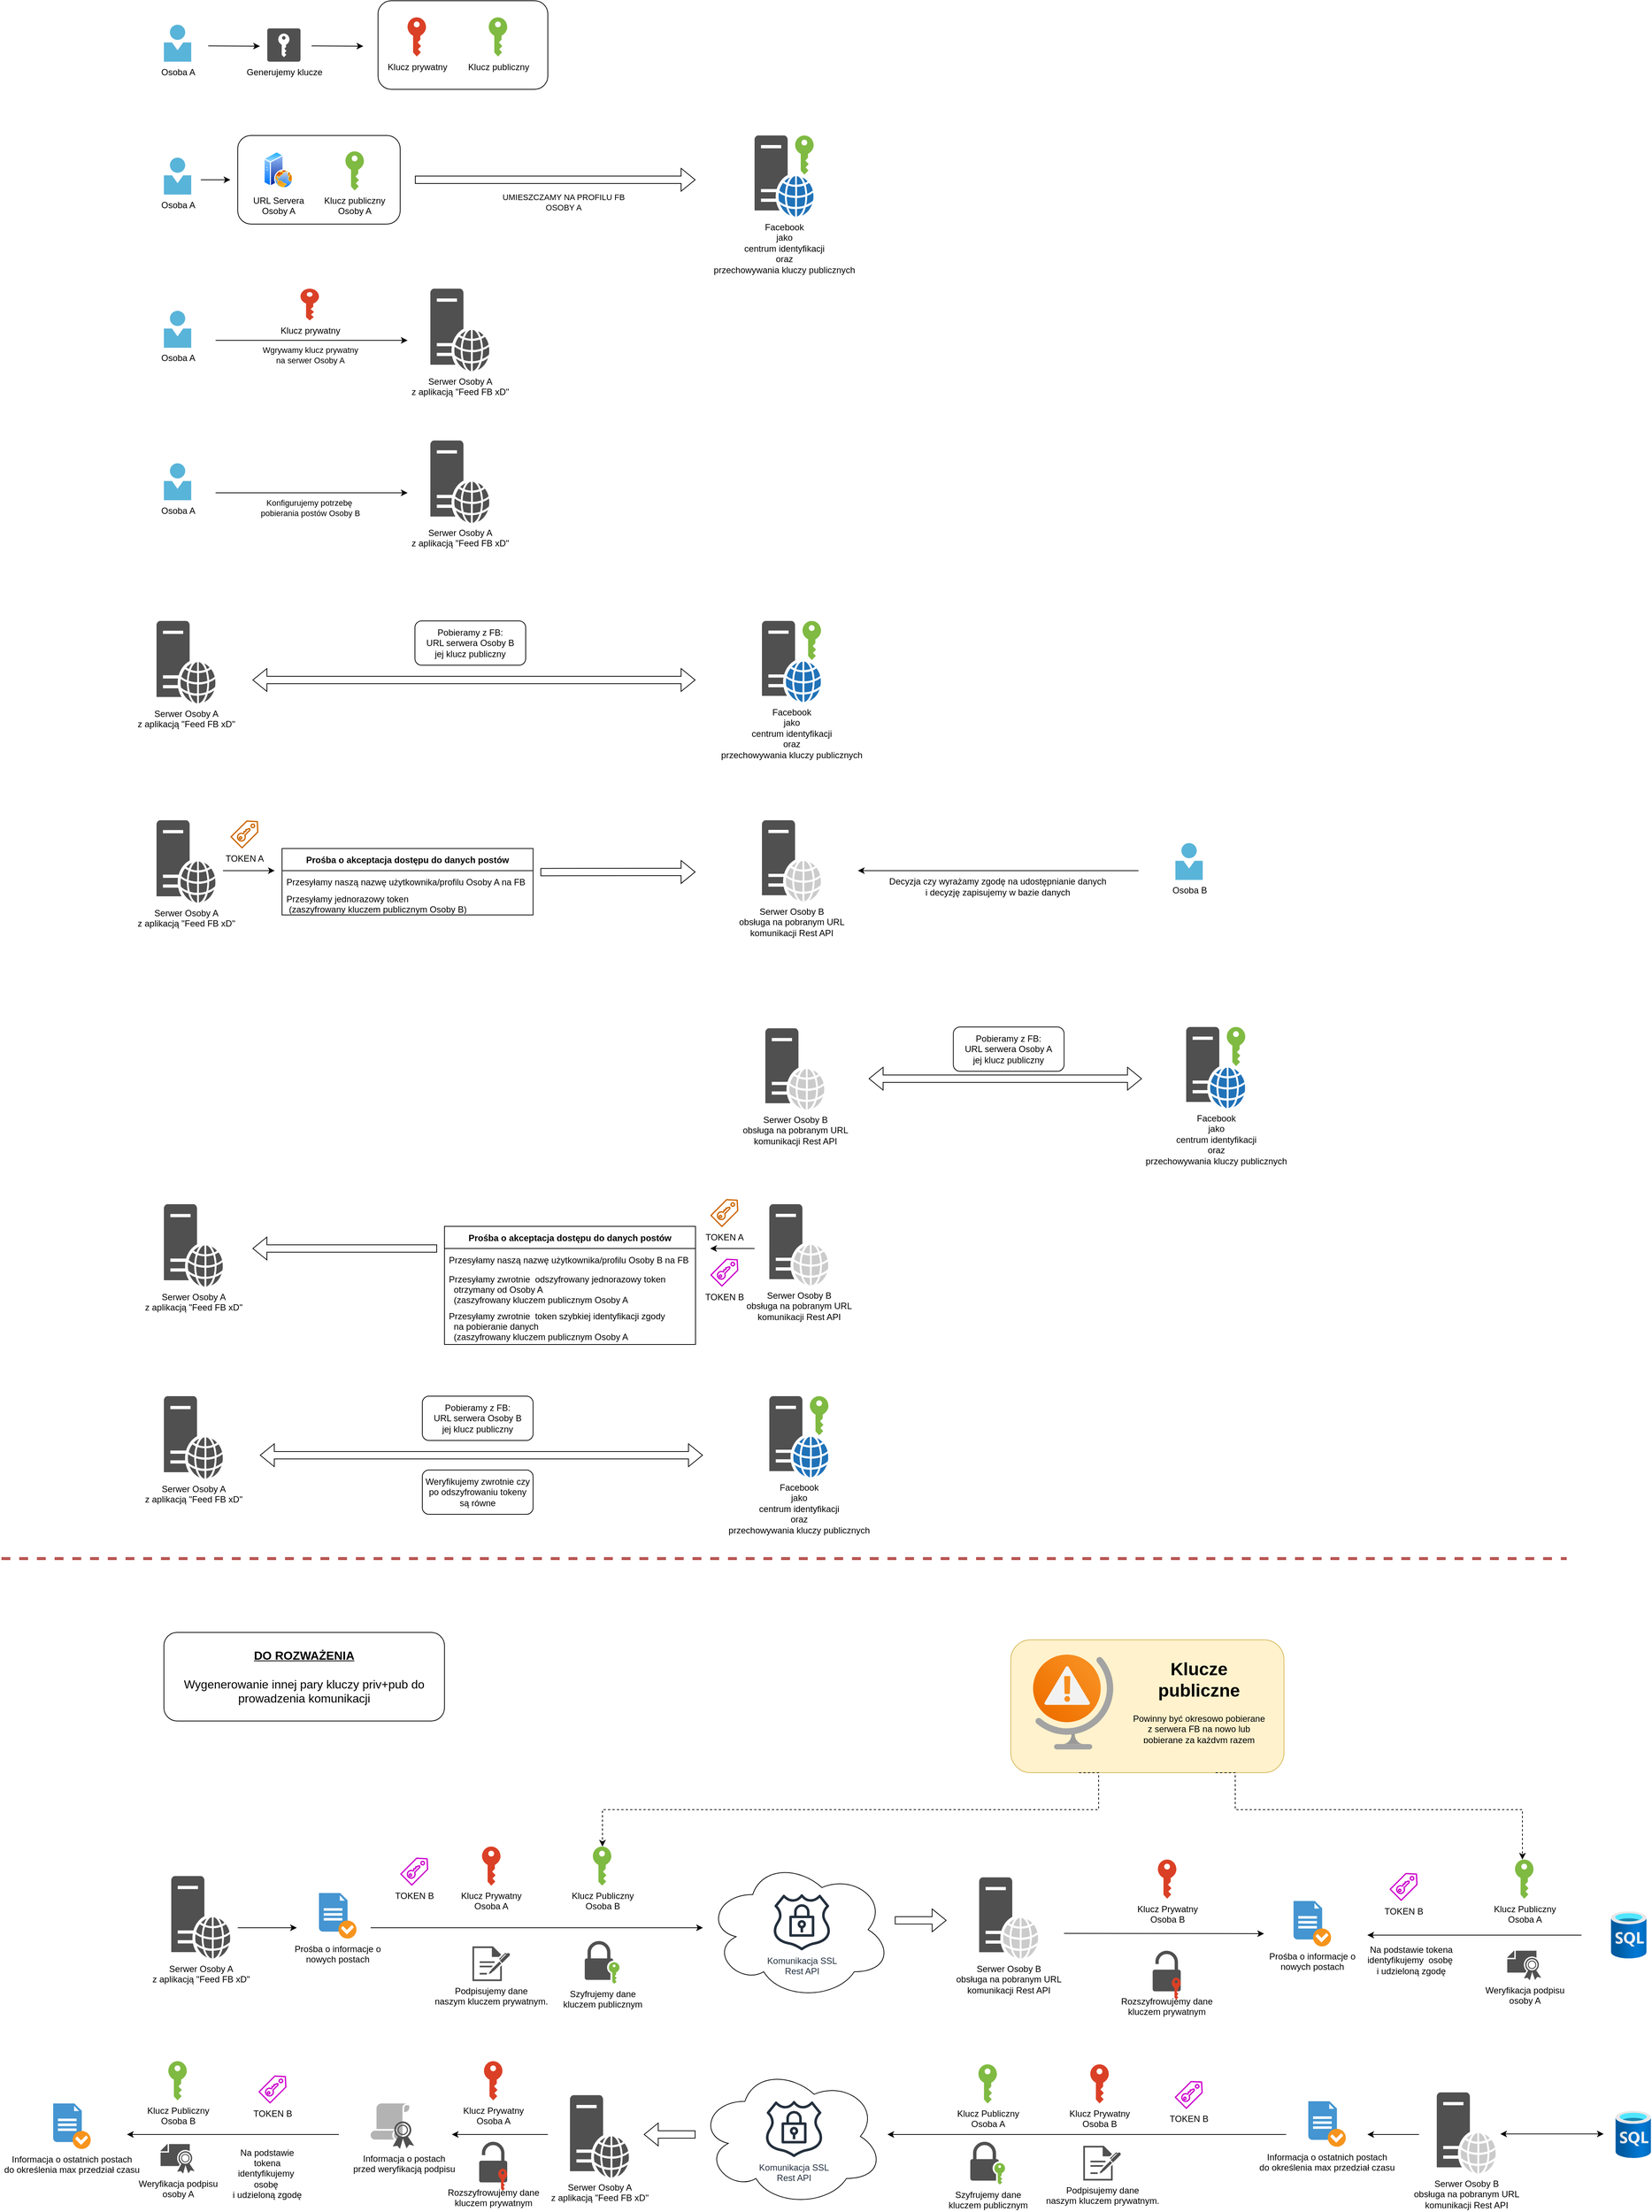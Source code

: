 <mxfile version="17.4.2" type="device" pages="2"><diagram id="f4PupN4gZohqF-N0oqea" name="Pelna_procedura-wersja1"><mxGraphModel dx="3773" dy="2296" grid="1" gridSize="10" guides="1" tooltips="1" connect="1" arrows="1" fold="1" page="1" pageScale="1" pageWidth="827" pageHeight="1169" math="0" shadow="0"><root><mxCell id="0"/><mxCell id="1" parent="0"/><mxCell id="dY_87ABiJVWSjH-NJrdd-2" value="Klucz Prywatny&lt;br&gt;Osoba A" style="sketch=0;pointerEvents=1;shadow=0;dashed=0;html=1;strokeColor=none;labelPosition=center;verticalLabelPosition=bottom;verticalAlign=top;outlineConnect=0;align=center;shape=mxgraph.office.security.key_permissions;fillColor=#DA4026;" parent="1" vertex="1"><mxGeometry x="110.9" y="2110" width="25" height="53" as="geometry"/></mxCell><mxCell id="dY_87ABiJVWSjH-NJrdd-3" value="Klucz Prywatny&lt;br&gt;Osoba B" style="sketch=0;pointerEvents=1;shadow=0;dashed=0;html=1;strokeColor=none;labelPosition=center;verticalLabelPosition=bottom;verticalAlign=top;outlineConnect=0;align=center;shape=mxgraph.office.security.key_permissions;fillColor=#DA4026;" parent="1" vertex="1"><mxGeometry x="1026.3" y="2127.6" width="25" height="53" as="geometry"/></mxCell><mxCell id="dY_87ABiJVWSjH-NJrdd-6" value="Klucz Publiczny&lt;br&gt;Osoba B" style="sketch=0;pointerEvents=1;shadow=0;dashed=0;html=1;strokeColor=none;labelPosition=center;verticalLabelPosition=bottom;verticalAlign=top;outlineConnect=0;align=center;shape=mxgraph.office.security.key_permissions;fillColor=#7FBA42;" parent="1" vertex="1"><mxGeometry x="261" y="2110" width="25" height="53" as="geometry"/></mxCell><mxCell id="dY_87ABiJVWSjH-NJrdd-7" value="Klucz Publiczny&lt;br&gt;Osoba A" style="sketch=0;pointerEvents=1;shadow=0;dashed=0;html=1;strokeColor=none;labelPosition=center;verticalLabelPosition=bottom;verticalAlign=top;outlineConnect=0;align=center;shape=mxgraph.office.security.key_permissions;fillColor=#7FBA42;" parent="1" vertex="1"><mxGeometry x="1510" y="2127.6" width="25" height="53" as="geometry"/></mxCell><mxCell id="dY_87ABiJVWSjH-NJrdd-8" value="Prośba o informacje o&lt;br&gt;nowych postach" style="shadow=0;dashed=0;html=1;strokeColor=none;fillColor=#4495D1;labelPosition=center;verticalLabelPosition=bottom;verticalAlign=top;align=center;outlineConnect=0;shape=mxgraph.veeam.checked_doc;" parent="1" vertex="1"><mxGeometry x="-110" y="2173" width="50.8" height="61.6" as="geometry"/></mxCell><mxCell id="dY_87ABiJVWSjH-NJrdd-10" value="Prośba o informacje o&lt;br&gt;nowych postach" style="shadow=0;dashed=0;html=1;strokeColor=none;fillColor=#4495D1;labelPosition=center;verticalLabelPosition=bottom;verticalAlign=top;align=center;outlineConnect=0;shape=mxgraph.veeam.checked_doc;" parent="1" vertex="1"><mxGeometry x="1210" y="2183.7" width="50.8" height="61.6" as="geometry"/></mxCell><mxCell id="dY_87ABiJVWSjH-NJrdd-11" value="Podpisujemy dane&lt;br&gt;naszym kluczem prywatnym." style="sketch=0;pointerEvents=1;shadow=0;dashed=0;html=1;strokeColor=none;fillColor=#505050;labelPosition=center;verticalLabelPosition=bottom;verticalAlign=top;outlineConnect=0;align=center;shape=mxgraph.office.concepts.sign_up;" parent="1" vertex="1"><mxGeometry x="97.9" y="2245.3" width="51" height="47" as="geometry"/></mxCell><mxCell id="dY_87ABiJVWSjH-NJrdd-14" value="Szyfrujemy dane&lt;br&gt;kluczem publicznym" style="sketch=0;pointerEvents=1;shadow=0;dashed=0;html=1;strokeColor=none;fillColor=#505050;labelPosition=center;verticalLabelPosition=bottom;verticalAlign=top;outlineConnect=0;align=center;shape=mxgraph.office.security.lock_with_key_security_green;" parent="1" vertex="1"><mxGeometry x="250" y="2238" width="47" height="58" as="geometry"/></mxCell><mxCell id="dY_87ABiJVWSjH-NJrdd-27" value="Weryfikacja podpisu&lt;br&gt;osoby A" style="sketch=0;pointerEvents=1;shadow=0;dashed=0;html=1;strokeColor=none;fillColor=#505050;labelPosition=center;verticalLabelPosition=bottom;verticalAlign=top;outlineConnect=0;align=center;shape=mxgraph.office.security.certificate;" parent="1" vertex="1"><mxGeometry x="1499.48" y="2251.1" width="46.05" height="40" as="geometry"/></mxCell><mxCell id="dY_87ABiJVWSjH-NJrdd-28" value="" style="group" parent="1" vertex="1" connectable="0"><mxGeometry x="1019.2" y="2251.1" width="38" height="66.5" as="geometry"/></mxCell><mxCell id="dY_87ABiJVWSjH-NJrdd-23" value="Rozszyfrowujemy dane&lt;br&gt;kluczem prywatnym" style="sketch=0;pointerEvents=1;shadow=0;dashed=0;html=1;strokeColor=none;fillColor=#505050;labelPosition=center;verticalLabelPosition=bottom;verticalAlign=top;outlineConnect=0;align=center;shape=mxgraph.office.security.lock_unprotected;" parent="dY_87ABiJVWSjH-NJrdd-28" vertex="1"><mxGeometry width="38" height="55" as="geometry"/></mxCell><mxCell id="dY_87ABiJVWSjH-NJrdd-24" value="" style="sketch=0;pointerEvents=1;shadow=0;dashed=0;html=1;strokeColor=none;labelPosition=center;verticalLabelPosition=bottom;verticalAlign=top;outlineConnect=0;align=center;shape=mxgraph.office.security.key_permissions;fillColor=#DA4026;" parent="dY_87ABiJVWSjH-NJrdd-28" vertex="1"><mxGeometry x="25.9" y="36.5" width="12.1" height="30" as="geometry"/></mxCell><mxCell id="dY_87ABiJVWSjH-NJrdd-45" value="Generujemy klucze" style="sketch=0;pointerEvents=1;shadow=0;dashed=0;html=1;strokeColor=none;fillColor=#505050;labelPosition=center;verticalLabelPosition=bottom;verticalAlign=top;outlineConnect=0;align=center;shape=mxgraph.office.security.management_role;" parent="1" vertex="1"><mxGeometry x="-180" y="-352.5" width="45" height="45" as="geometry"/></mxCell><mxCell id="bxjMJU0KoQd6vJrZffy4-2" value="" style="group" parent="1" vertex="1" connectable="0"><mxGeometry x="415" y="2127.6" width="250" height="190" as="geometry"/></mxCell><mxCell id="bxjMJU0KoQd6vJrZffy4-1" value="" style="ellipse;shape=cloud;whiteSpace=wrap;html=1;" parent="bxjMJU0KoQd6vJrZffy4-2" vertex="1"><mxGeometry width="250" height="190" as="geometry"/></mxCell><mxCell id="dY_87ABiJVWSjH-NJrdd-29" value="Komunikacja SSL&lt;br&gt;Rest API" style="sketch=0;outlineConnect=0;fontColor=#232F3E;gradientColor=none;fillColor=#232F3D;strokeColor=none;dashed=0;verticalLabelPosition=bottom;verticalAlign=top;align=center;html=1;fontSize=12;fontStyle=0;aspect=fixed;pointerEvents=1;shape=mxgraph.aws4.ssl_padlock;" parent="bxjMJU0KoQd6vJrZffy4-2" vertex="1"><mxGeometry x="90" y="47" width="78" height="76" as="geometry"/></mxCell><mxCell id="bxjMJU0KoQd6vJrZffy4-12" value="Osoba A" style="sketch=0;aspect=fixed;html=1;points=[];align=center;image;fontSize=12;image=img/lib/mscae/Person.svg;" parent="1" vertex="1"><mxGeometry x="-320" y="-357.5" width="37" height="50" as="geometry"/></mxCell><mxCell id="bxjMJU0KoQd6vJrZffy4-14" value="" style="endArrow=classic;html=1;rounded=0;" parent="1" edge="1"><mxGeometry width="50" height="50" relative="1" as="geometry"><mxPoint x="-260" y="-328.93" as="sourcePoint"/><mxPoint x="-190" y="-328.5" as="targetPoint"/></mxGeometry></mxCell><mxCell id="bxjMJU0KoQd6vJrZffy4-15" value="" style="endArrow=classic;html=1;rounded=0;" parent="1" edge="1"><mxGeometry width="50" height="50" relative="1" as="geometry"><mxPoint x="-120" y="-328.93" as="sourcePoint"/><mxPoint x="-50" y="-328.5" as="targetPoint"/></mxGeometry></mxCell><mxCell id="bxjMJU0KoQd6vJrZffy4-27" value="" style="group" parent="1" vertex="1" connectable="0"><mxGeometry x="-320" y="-207.5" width="880.0" height="120" as="geometry"/></mxCell><mxCell id="bxjMJU0KoQd6vJrZffy4-16" value="Osoba A" style="sketch=0;aspect=fixed;html=1;points=[];align=center;image;fontSize=12;image=img/lib/mscae/Person.svg;" parent="bxjMJU0KoQd6vJrZffy4-27" vertex="1"><mxGeometry y="30" width="37" height="50" as="geometry"/></mxCell><mxCell id="bxjMJU0KoQd6vJrZffy4-17" value="" style="group" parent="bxjMJU0KoQd6vJrZffy4-27" vertex="1" connectable="0"><mxGeometry x="800.0" width="80" height="110" as="geometry"/></mxCell><mxCell id="bxjMJU0KoQd6vJrZffy4-18" value="" style="sketch=0;pointerEvents=1;shadow=0;dashed=0;html=1;strokeColor=none;labelPosition=center;verticalLabelPosition=bottom;verticalAlign=top;outlineConnect=0;align=center;shape=mxgraph.office.security.key_permissions;fillColor=#7FBA42;" parent="bxjMJU0KoQd6vJrZffy4-17" vertex="1"><mxGeometry x="55" width="25" height="53" as="geometry"/></mxCell><mxCell id="bxjMJU0KoQd6vJrZffy4-19" value="Facebook&lt;br&gt;jako&lt;br&gt;centrum identyfikacji&lt;br&gt;oraz&lt;br&gt;przechowywania kluczy publicznych" style="sketch=0;pointerEvents=1;shadow=0;dashed=0;html=1;strokeColor=none;fillColor=#505050;labelPosition=center;verticalLabelPosition=bottom;verticalAlign=top;outlineConnect=0;align=center;shape=mxgraph.office.servers.web_server_blue;" parent="bxjMJU0KoQd6vJrZffy4-17" vertex="1"><mxGeometry width="80" height="110" as="geometry"/></mxCell><mxCell id="bxjMJU0KoQd6vJrZffy4-23" value="" style="group" parent="bxjMJU0KoQd6vJrZffy4-27" vertex="1" connectable="0"><mxGeometry x="100" width="220" height="120" as="geometry"/></mxCell><mxCell id="bxjMJU0KoQd6vJrZffy4-22" value="" style="rounded=1;whiteSpace=wrap;html=1;" parent="bxjMJU0KoQd6vJrZffy4-23" vertex="1"><mxGeometry width="220" height="120" as="geometry"/></mxCell><mxCell id="bxjMJU0KoQd6vJrZffy4-20" value="Klucz publiczny&lt;br&gt;Osoby A" style="sketch=0;pointerEvents=1;shadow=0;dashed=0;html=1;strokeColor=none;labelPosition=center;verticalLabelPosition=bottom;verticalAlign=top;outlineConnect=0;align=center;shape=mxgraph.office.security.key_permissions;fillColor=#7FBA42;" parent="bxjMJU0KoQd6vJrZffy4-23" vertex="1"><mxGeometry x="145.9" y="21.5" width="25" height="53" as="geometry"/></mxCell><mxCell id="bxjMJU0KoQd6vJrZffy4-21" value="URL Servera&lt;br&gt;Osoby A" style="aspect=fixed;perimeter=ellipsePerimeter;html=1;align=center;shadow=0;dashed=0;spacingTop=3;image;image=img/lib/active_directory/web_server.svg;" parent="bxjMJU0KoQd6vJrZffy4-23" vertex="1"><mxGeometry x="35" y="21.5" width="40" height="50" as="geometry"/></mxCell><mxCell id="bxjMJU0KoQd6vJrZffy4-24" value="" style="shape=flexArrow;endArrow=classic;html=1;rounded=0;" parent="bxjMJU0KoQd6vJrZffy4-27" edge="1"><mxGeometry width="50" height="50" relative="1" as="geometry"><mxPoint x="340" y="60" as="sourcePoint"/><mxPoint x="720" y="60" as="targetPoint"/></mxGeometry></mxCell><mxCell id="bxjMJU0KoQd6vJrZffy4-25" value="UMIESZCZAMY NA PROFILU FB&lt;br&gt;OSOBY A" style="edgeLabel;html=1;align=center;verticalAlign=middle;resizable=0;points=[];" parent="bxjMJU0KoQd6vJrZffy4-24" vertex="1" connectable="0"><mxGeometry x="0.115" relative="1" as="geometry"><mxPoint x="-11" y="30" as="offset"/></mxGeometry></mxCell><mxCell id="bxjMJU0KoQd6vJrZffy4-26" value="" style="endArrow=classic;html=1;rounded=0;" parent="bxjMJU0KoQd6vJrZffy4-27" edge="1"><mxGeometry width="50" height="50" relative="1" as="geometry"><mxPoint x="50" y="60" as="sourcePoint"/><mxPoint x="90" y="60" as="targetPoint"/></mxGeometry></mxCell><mxCell id="bxjMJU0KoQd6vJrZffy4-36" value="" style="group" parent="1" vertex="1" connectable="0"><mxGeometry x="-30" y="-390" width="230" height="120" as="geometry"/></mxCell><mxCell id="bxjMJU0KoQd6vJrZffy4-13" value="" style="rounded=1;whiteSpace=wrap;html=1;" parent="bxjMJU0KoQd6vJrZffy4-36" vertex="1"><mxGeometry width="230" height="120" as="geometry"/></mxCell><mxCell id="dY_87ABiJVWSjH-NJrdd-47" value="Klucz prywatny" style="sketch=0;pointerEvents=1;shadow=0;dashed=0;html=1;strokeColor=none;labelPosition=center;verticalLabelPosition=bottom;verticalAlign=top;outlineConnect=0;align=center;shape=mxgraph.office.security.key_permissions;fillColor=#DA4026;" parent="bxjMJU0KoQd6vJrZffy4-36" vertex="1"><mxGeometry x="40" y="22.5" width="25" height="53" as="geometry"/></mxCell><mxCell id="dY_87ABiJVWSjH-NJrdd-48" value="Klucz publiczny" style="sketch=0;pointerEvents=1;shadow=0;dashed=0;html=1;strokeColor=none;labelPosition=center;verticalLabelPosition=bottom;verticalAlign=top;outlineConnect=0;align=center;shape=mxgraph.office.security.key_permissions;fillColor=#7FBA42;" parent="bxjMJU0KoQd6vJrZffy4-36" vertex="1"><mxGeometry x="150" y="22.5" width="25" height="53" as="geometry"/></mxCell><mxCell id="bxjMJU0KoQd6vJrZffy4-50" value="" style="group" parent="1" vertex="1" connectable="0"><mxGeometry x="-320" width="440.9" height="111.7" as="geometry"/></mxCell><mxCell id="bxjMJU0KoQd6vJrZffy4-49" value="Serwer Osoby A&lt;br&gt;z aplikacją &quot;Feed FB xD&quot;" style="sketch=0;pointerEvents=1;shadow=0;dashed=0;html=1;strokeColor=none;fillColor=#505050;labelPosition=center;verticalLabelPosition=bottom;verticalAlign=top;outlineConnect=0;align=center;shape=mxgraph.office.servers.web_server;" parent="bxjMJU0KoQd6vJrZffy4-50" vertex="1"><mxGeometry x="360.9" width="80" height="111.7" as="geometry"/></mxCell><mxCell id="bxjMJU0KoQd6vJrZffy4-11" value="Osoba A" style="sketch=0;aspect=fixed;html=1;points=[];align=center;image;fontSize=12;image=img/lib/mscae/Person.svg;" parent="bxjMJU0KoQd6vJrZffy4-50" vertex="1"><mxGeometry y="30" width="37" height="50" as="geometry"/></mxCell><mxCell id="bxjMJU0KoQd6vJrZffy4-38" value="Klucz prywatny" style="sketch=0;pointerEvents=1;shadow=0;dashed=0;html=1;strokeColor=none;labelPosition=center;verticalLabelPosition=bottom;verticalAlign=top;outlineConnect=0;align=center;shape=mxgraph.office.security.key_permissions;fillColor=#DA4026;" parent="bxjMJU0KoQd6vJrZffy4-50" vertex="1"><mxGeometry x="185" width="25" height="43" as="geometry"/></mxCell><mxCell id="bxjMJU0KoQd6vJrZffy4-39" value="" style="endArrow=classic;html=1;rounded=0;" parent="bxjMJU0KoQd6vJrZffy4-50" edge="1"><mxGeometry width="50" height="50" relative="1" as="geometry"><mxPoint x="70" y="70" as="sourcePoint"/><mxPoint x="330" y="70" as="targetPoint"/></mxGeometry></mxCell><mxCell id="bxjMJU0KoQd6vJrZffy4-40" value="Wgrywamy klucz prywatny&lt;br&gt;na serwer Osoby A" style="edgeLabel;html=1;align=center;verticalAlign=middle;resizable=0;points=[];" parent="bxjMJU0KoQd6vJrZffy4-39" vertex="1" connectable="0"><mxGeometry x="0.058" y="-2" relative="1" as="geometry"><mxPoint x="-10" y="18" as="offset"/></mxGeometry></mxCell><mxCell id="bxjMJU0KoQd6vJrZffy4-52" value="" style="group" parent="1" vertex="1" connectable="0"><mxGeometry x="-320" y="205.65" width="440.9" height="111.7" as="geometry"/></mxCell><mxCell id="bxjMJU0KoQd6vJrZffy4-43" value="Osoba A" style="sketch=0;aspect=fixed;html=1;points=[];align=center;image;fontSize=12;image=img/lib/mscae/Person.svg;" parent="bxjMJU0KoQd6vJrZffy4-52" vertex="1"><mxGeometry y="30.85" width="37" height="50" as="geometry"/></mxCell><mxCell id="bxjMJU0KoQd6vJrZffy4-46" value="" style="endArrow=classic;html=1;rounded=0;" parent="bxjMJU0KoQd6vJrZffy4-52" edge="1"><mxGeometry width="50" height="50" relative="1" as="geometry"><mxPoint x="70" y="70.85" as="sourcePoint"/><mxPoint x="330" y="70.85" as="targetPoint"/></mxGeometry></mxCell><mxCell id="bxjMJU0KoQd6vJrZffy4-47" value="Konfigurujemy potrzebę&amp;nbsp;&lt;br&gt;pobierania postów Osoby B" style="edgeLabel;html=1;align=center;verticalAlign=middle;resizable=0;points=[];" parent="bxjMJU0KoQd6vJrZffy4-46" vertex="1" connectable="0"><mxGeometry x="0.058" y="-2" relative="1" as="geometry"><mxPoint x="-10" y="18" as="offset"/></mxGeometry></mxCell><mxCell id="bxjMJU0KoQd6vJrZffy4-48" value="Serwer Osoby A&lt;br&gt;z aplikacją &quot;Feed FB xD&quot;" style="sketch=0;pointerEvents=1;shadow=0;dashed=0;html=1;strokeColor=none;fillColor=#505050;labelPosition=center;verticalLabelPosition=bottom;verticalAlign=top;outlineConnect=0;align=center;shape=mxgraph.office.servers.web_server;" parent="bxjMJU0KoQd6vJrZffy4-52" vertex="1"><mxGeometry x="360.9" width="80" height="111.7" as="geometry"/></mxCell><mxCell id="bxjMJU0KoQd6vJrZffy4-60" value="Serwer Osoby B&lt;br&gt;obsługa na pobranym URL&lt;br&gt;komunikacji Rest API" style="sketch=0;pointerEvents=1;shadow=0;dashed=0;html=1;strokeColor=none;fillColor=#505050;labelPosition=center;verticalLabelPosition=bottom;verticalAlign=top;outlineConnect=0;align=center;shape=mxgraph.office.servers.web_server_ghosted;" parent="1" vertex="1"><mxGeometry x="494.6" y="1001.8" width="80" height="110" as="geometry"/></mxCell><mxCell id="bxjMJU0KoQd6vJrZffy4-61" value="" style="group" parent="1" vertex="1" connectable="0"><mxGeometry x="1064.6" y="1000" width="80" height="110" as="geometry"/></mxCell><mxCell id="bxjMJU0KoQd6vJrZffy4-62" value="" style="sketch=0;pointerEvents=1;shadow=0;dashed=0;html=1;strokeColor=none;labelPosition=center;verticalLabelPosition=bottom;verticalAlign=top;outlineConnect=0;align=center;shape=mxgraph.office.security.key_permissions;fillColor=#7FBA42;" parent="bxjMJU0KoQd6vJrZffy4-61" vertex="1"><mxGeometry x="55" width="25" height="53" as="geometry"/></mxCell><mxCell id="bxjMJU0KoQd6vJrZffy4-63" value="Facebook&lt;br&gt;jako&lt;br&gt;centrum identyfikacji&lt;br&gt;oraz&lt;br&gt;przechowywania kluczy publicznych" style="sketch=0;pointerEvents=1;shadow=0;dashed=0;html=1;strokeColor=none;fillColor=#505050;labelPosition=center;verticalLabelPosition=bottom;verticalAlign=top;outlineConnect=0;align=center;shape=mxgraph.office.servers.web_server_blue;" parent="bxjMJU0KoQd6vJrZffy4-61" vertex="1"><mxGeometry width="80" height="110" as="geometry"/></mxCell><mxCell id="bxjMJU0KoQd6vJrZffy4-64" value="Pobieramy z FB:&lt;br&gt;URL serwera Osoby A&lt;br&gt;jej klucz publiczny" style="rounded=1;whiteSpace=wrap;html=1;" parent="1" vertex="1"><mxGeometry x="749.2" y="1000" width="150" height="60" as="geometry"/></mxCell><mxCell id="bxjMJU0KoQd6vJrZffy4-65" value="" style="shape=flexArrow;endArrow=classic;startArrow=classic;html=1;rounded=0;" parent="1" edge="1"><mxGeometry width="100" height="100" relative="1" as="geometry"><mxPoint x="634.6" y="1070" as="sourcePoint"/><mxPoint x="1004.6" y="1070" as="targetPoint"/></mxGeometry></mxCell><mxCell id="bxjMJU0KoQd6vJrZffy4-68" value="" style="group" parent="1" vertex="1" connectable="0"><mxGeometry x="-330" y="450" width="900" height="111.7" as="geometry"/></mxCell><mxCell id="dY_87ABiJVWSjH-NJrdd-19" value="" style="group" parent="bxjMJU0KoQd6vJrZffy4-68" vertex="1" connectable="0"><mxGeometry x="820" width="80" height="110" as="geometry"/></mxCell><mxCell id="dY_87ABiJVWSjH-NJrdd-17" value="" style="sketch=0;pointerEvents=1;shadow=0;dashed=0;html=1;strokeColor=none;labelPosition=center;verticalLabelPosition=bottom;verticalAlign=top;outlineConnect=0;align=center;shape=mxgraph.office.security.key_permissions;fillColor=#7FBA42;" parent="dY_87ABiJVWSjH-NJrdd-19" vertex="1"><mxGeometry x="55" width="25" height="53" as="geometry"/></mxCell><mxCell id="dY_87ABiJVWSjH-NJrdd-18" value="Facebook&lt;br&gt;jako&lt;br&gt;centrum identyfikacji&lt;br&gt;oraz&lt;br&gt;przechowywania kluczy publicznych" style="sketch=0;pointerEvents=1;shadow=0;dashed=0;html=1;strokeColor=none;fillColor=#505050;labelPosition=center;verticalLabelPosition=bottom;verticalAlign=top;outlineConnect=0;align=center;shape=mxgraph.office.servers.web_server_blue;" parent="dY_87ABiJVWSjH-NJrdd-19" vertex="1"><mxGeometry width="80" height="110" as="geometry"/></mxCell><mxCell id="dY_87ABiJVWSjH-NJrdd-37" value="Pobieramy z FB:&lt;br&gt;URL serwera Osoby B&lt;br&gt;jej klucz publiczny" style="rounded=1;whiteSpace=wrap;html=1;" parent="bxjMJU0KoQd6vJrZffy4-68" vertex="1"><mxGeometry x="350" width="150" height="60" as="geometry"/></mxCell><mxCell id="bxjMJU0KoQd6vJrZffy4-5" value="" style="shape=flexArrow;endArrow=classic;startArrow=classic;html=1;rounded=0;" parent="bxjMJU0KoQd6vJrZffy4-68" edge="1"><mxGeometry width="100" height="100" relative="1" as="geometry"><mxPoint x="130" y="80" as="sourcePoint"/><mxPoint x="730" y="80" as="targetPoint"/></mxGeometry></mxCell><mxCell id="bxjMJU0KoQd6vJrZffy4-51" value="Serwer Osoby A&lt;br&gt;z aplikacją &quot;Feed FB xD&quot;" style="sketch=0;pointerEvents=1;shadow=0;dashed=0;html=1;strokeColor=none;fillColor=#505050;labelPosition=center;verticalLabelPosition=bottom;verticalAlign=top;outlineConnect=0;align=center;shape=mxgraph.office.servers.web_server;" parent="bxjMJU0KoQd6vJrZffy4-68" vertex="1"><mxGeometry width="80" height="111.7" as="geometry"/></mxCell><mxCell id="bxjMJU0KoQd6vJrZffy4-72" value="Serwer Osoby B&lt;br&gt;obsługa na pobranym URL&lt;br&gt;komunikacji Rest API" style="sketch=0;pointerEvents=1;shadow=0;dashed=0;html=1;strokeColor=none;fillColor=#505050;labelPosition=center;verticalLabelPosition=bottom;verticalAlign=top;outlineConnect=0;align=center;shape=mxgraph.office.servers.web_server_ghosted;" parent="1" vertex="1"><mxGeometry x="500" y="1240" width="80" height="110" as="geometry"/></mxCell><mxCell id="bxjMJU0KoQd6vJrZffy4-73" value="Prośba o akceptacja dostępu do danych postów" style="swimlane;fontStyle=1;childLayout=stackLayout;horizontal=1;startSize=30;horizontalStack=0;resizeParent=1;resizeParentMax=0;resizeLast=0;collapsible=1;marginBottom=0;" parent="1" vertex="1"><mxGeometry x="60" y="1270" width="340" height="160" as="geometry"/></mxCell><mxCell id="bxjMJU0KoQd6vJrZffy4-74" value="Przesyłamy naszą nazwę użytkownika/profilu Osoby B na FB" style="text;strokeColor=none;fillColor=none;align=left;verticalAlign=middle;spacingLeft=4;spacingRight=4;overflow=hidden;points=[[0,0.5],[1,0.5]];portConstraint=eastwest;rotatable=0;" parent="bxjMJU0KoQd6vJrZffy4-73" vertex="1"><mxGeometry y="30" width="340" height="30" as="geometry"/></mxCell><mxCell id="bxjMJU0KoQd6vJrZffy4-81" value="Przesyłamy zwrotnie  odszyfrowany jednorazowy token&#10;  otrzymany od Osoby A&#10;  (zaszyfrowany kluczem publicznym Osoby A" style="text;strokeColor=none;fillColor=none;align=left;verticalAlign=middle;spacingLeft=4;spacingRight=4;overflow=hidden;points=[[0,0.5],[1,0.5]];portConstraint=eastwest;rotatable=0;" parent="bxjMJU0KoQd6vJrZffy4-73" vertex="1"><mxGeometry y="60" width="340" height="50" as="geometry"/></mxCell><mxCell id="bxjMJU0KoQd6vJrZffy4-97" value="Przesyłamy zwrotnie  token szybkiej identyfikacji zgody&#10;  na pobieranie danych&#10;  (zaszyfrowany kluczem publicznym Osoby A" style="text;strokeColor=none;fillColor=none;align=left;verticalAlign=middle;spacingLeft=4;spacingRight=4;overflow=hidden;points=[[0,0.5],[1,0.5]];portConstraint=eastwest;rotatable=0;" parent="bxjMJU0KoQd6vJrZffy4-73" vertex="1"><mxGeometry y="110" width="340" height="50" as="geometry"/></mxCell><mxCell id="bxjMJU0KoQd6vJrZffy4-76" value="Serwer Osoby A&lt;br&gt;z aplikacją &quot;Feed FB xD&quot;" style="sketch=0;pointerEvents=1;shadow=0;dashed=0;html=1;strokeColor=none;fillColor=#505050;labelPosition=center;verticalLabelPosition=bottom;verticalAlign=top;outlineConnect=0;align=center;shape=mxgraph.office.servers.web_server;" parent="1" vertex="1"><mxGeometry x="-320" y="1240" width="80" height="111.7" as="geometry"/></mxCell><mxCell id="dY_87ABiJVWSjH-NJrdd-44" value="Osoba B" style="sketch=0;aspect=fixed;html=1;points=[];align=center;image;fontSize=12;image=img/lib/mscae/Person.svg;" parent="1" vertex="1"><mxGeometry x="1050" y="750.85" width="37" height="50" as="geometry"/></mxCell><mxCell id="bxjMJU0KoQd6vJrZffy4-10" value="Serwer Osoby B&lt;br&gt;obsługa na pobranym URL&lt;br&gt;komunikacji Rest API" style="sketch=0;pointerEvents=1;shadow=0;dashed=0;html=1;strokeColor=none;fillColor=#505050;labelPosition=center;verticalLabelPosition=bottom;verticalAlign=top;outlineConnect=0;align=center;shape=mxgraph.office.servers.web_server_ghosted;" parent="1" vertex="1"><mxGeometry x="490" y="720" width="80" height="110" as="geometry"/></mxCell><mxCell id="bxjMJU0KoQd6vJrZffy4-31" value="Prośba o akceptacja dostępu do danych postów" style="swimlane;fontStyle=1;childLayout=stackLayout;horizontal=1;startSize=30;horizontalStack=0;resizeParent=1;resizeParentMax=0;resizeLast=0;collapsible=1;marginBottom=0;" parent="1" vertex="1"><mxGeometry x="-160" y="758.2" width="340" height="90" as="geometry"/></mxCell><mxCell id="bxjMJU0KoQd6vJrZffy4-32" value="Przesyłamy naszą nazwę użytkownika/profilu Osoby A na FB" style="text;strokeColor=none;fillColor=none;align=left;verticalAlign=middle;spacingLeft=4;spacingRight=4;overflow=hidden;points=[[0,0.5],[1,0.5]];portConstraint=eastwest;rotatable=0;" parent="bxjMJU0KoQd6vJrZffy4-31" vertex="1"><mxGeometry y="30" width="340" height="30" as="geometry"/></mxCell><mxCell id="bxjMJU0KoQd6vJrZffy4-80" value="Przesyłamy jednorazowy token&#10; (zaszyfrowany kluczem publicznym Osoby B) " style="text;strokeColor=none;fillColor=none;align=left;verticalAlign=middle;spacingLeft=4;spacingRight=4;overflow=hidden;points=[[0,0.5],[1,0.5]];portConstraint=eastwest;rotatable=0;" parent="bxjMJU0KoQd6vJrZffy4-31" vertex="1"><mxGeometry y="60" width="340" height="30" as="geometry"/></mxCell><mxCell id="bxjMJU0KoQd6vJrZffy4-35" value="" style="shape=flexArrow;endArrow=classic;html=1;rounded=0;" parent="1" edge="1"><mxGeometry width="50" height="50" relative="1" as="geometry"><mxPoint x="190" y="790.2" as="sourcePoint"/><mxPoint x="400" y="790" as="targetPoint"/></mxGeometry></mxCell><mxCell id="bxjMJU0KoQd6vJrZffy4-53" value="Serwer Osoby A&lt;br&gt;z aplikacją &quot;Feed FB xD&quot;" style="sketch=0;pointerEvents=1;shadow=0;dashed=0;html=1;strokeColor=none;fillColor=#505050;labelPosition=center;verticalLabelPosition=bottom;verticalAlign=top;outlineConnect=0;align=center;shape=mxgraph.office.servers.web_server;" parent="1" vertex="1"><mxGeometry x="-330" y="720" width="80" height="111.7" as="geometry"/></mxCell><mxCell id="bxjMJU0KoQd6vJrZffy4-54" value="" style="endArrow=classic;html=1;rounded=0;" parent="1" edge="1"><mxGeometry width="50" height="50" relative="1" as="geometry"><mxPoint x="-240" y="788.2" as="sourcePoint"/><mxPoint x="-170" y="788.2" as="targetPoint"/></mxGeometry></mxCell><mxCell id="bxjMJU0KoQd6vJrZffy4-66" value="" style="endArrow=classic;html=1;rounded=0;" parent="1" edge="1"><mxGeometry width="50" height="50" relative="1" as="geometry"><mxPoint x="1000" y="788.2" as="sourcePoint"/><mxPoint x="620" y="788.2" as="targetPoint"/></mxGeometry></mxCell><mxCell id="bxjMJU0KoQd6vJrZffy4-67" value="&lt;font style=&quot;font-size: 12px;&quot;&gt;Decyzja czy wyrażamy zgodę na udostępnianie danych&lt;br&gt;i decyzję zapisujemy w bazie danych&lt;br&gt;&lt;/font&gt;" style="edgeLabel;html=1;align=center;verticalAlign=middle;resizable=0;points=[];" parent="bxjMJU0KoQd6vJrZffy4-66" vertex="1" connectable="0"><mxGeometry x="0.032" y="-1" relative="1" as="geometry"><mxPoint x="5" y="23" as="offset"/></mxGeometry></mxCell><mxCell id="bxjMJU0KoQd6vJrZffy4-82" value="" style="endArrow=classic;html=1;rounded=0;fontSize=12;" parent="1" edge="1"><mxGeometry width="50" height="50" relative="1" as="geometry"><mxPoint x="480" y="1300" as="sourcePoint"/><mxPoint x="420" y="1300" as="targetPoint"/></mxGeometry></mxCell><mxCell id="bxjMJU0KoQd6vJrZffy4-83" value="" style="shape=flexArrow;endArrow=classic;html=1;rounded=0;fontSize=12;" parent="1" edge="1"><mxGeometry width="50" height="50" relative="1" as="geometry"><mxPoint x="50" y="1300" as="sourcePoint"/><mxPoint x="-200" y="1300" as="targetPoint"/></mxGeometry></mxCell><mxCell id="bxjMJU0KoQd6vJrZffy4-92" value="Serwer Osoby A&lt;br&gt;z aplikacją &quot;Feed FB xD&quot;" style="sketch=0;pointerEvents=1;shadow=0;dashed=0;html=1;strokeColor=none;fillColor=#505050;labelPosition=center;verticalLabelPosition=bottom;verticalAlign=top;outlineConnect=0;align=center;shape=mxgraph.office.servers.web_server;" parent="1" vertex="1"><mxGeometry x="-310" y="2150" width="80" height="111.7" as="geometry"/></mxCell><mxCell id="bxjMJU0KoQd6vJrZffy4-93" value="" style="group" parent="1" vertex="1" connectable="0"><mxGeometry x="-320" y="1500" width="900" height="160" as="geometry"/></mxCell><mxCell id="bxjMJU0KoQd6vJrZffy4-91" value="Weryfikujemy zwrotnie czy po odszyfrowaniu tokeny są równe" style="rounded=1;whiteSpace=wrap;html=1;fontSize=12;" parent="bxjMJU0KoQd6vJrZffy4-93" vertex="1"><mxGeometry x="350" y="100" width="150" height="60" as="geometry"/></mxCell><mxCell id="bxjMJU0KoQd6vJrZffy4-85" value="" style="group" parent="bxjMJU0KoQd6vJrZffy4-93" vertex="1" connectable="0"><mxGeometry x="820" width="80" height="110" as="geometry"/></mxCell><mxCell id="bxjMJU0KoQd6vJrZffy4-86" value="" style="sketch=0;pointerEvents=1;shadow=0;dashed=0;html=1;strokeColor=none;labelPosition=center;verticalLabelPosition=bottom;verticalAlign=top;outlineConnect=0;align=center;shape=mxgraph.office.security.key_permissions;fillColor=#7FBA42;" parent="bxjMJU0KoQd6vJrZffy4-85" vertex="1"><mxGeometry x="55" width="25" height="53" as="geometry"/></mxCell><mxCell id="bxjMJU0KoQd6vJrZffy4-87" value="Facebook&lt;br&gt;jako&lt;br&gt;centrum identyfikacji&lt;br&gt;oraz&lt;br&gt;przechowywania kluczy publicznych" style="sketch=0;pointerEvents=1;shadow=0;dashed=0;html=1;strokeColor=none;fillColor=#505050;labelPosition=center;verticalLabelPosition=bottom;verticalAlign=top;outlineConnect=0;align=center;shape=mxgraph.office.servers.web_server_blue;" parent="bxjMJU0KoQd6vJrZffy4-85" vertex="1"><mxGeometry width="80" height="110" as="geometry"/></mxCell><mxCell id="bxjMJU0KoQd6vJrZffy4-88" value="Pobieramy z FB:&lt;br&gt;URL serwera Osoby B&lt;br&gt;jej klucz publiczny" style="rounded=1;whiteSpace=wrap;html=1;" parent="bxjMJU0KoQd6vJrZffy4-93" vertex="1"><mxGeometry x="350" width="150" height="60" as="geometry"/></mxCell><mxCell id="bxjMJU0KoQd6vJrZffy4-89" value="" style="shape=flexArrow;endArrow=classic;startArrow=classic;html=1;rounded=0;" parent="bxjMJU0KoQd6vJrZffy4-93" edge="1"><mxGeometry width="100" height="100" relative="1" as="geometry"><mxPoint x="130" y="80" as="sourcePoint"/><mxPoint x="730" y="80" as="targetPoint"/></mxGeometry></mxCell><mxCell id="bxjMJU0KoQd6vJrZffy4-90" value="Serwer Osoby A&lt;br&gt;z aplikacją &quot;Feed FB xD&quot;" style="sketch=0;pointerEvents=1;shadow=0;dashed=0;html=1;strokeColor=none;fillColor=#505050;labelPosition=center;verticalLabelPosition=bottom;verticalAlign=top;outlineConnect=0;align=center;shape=mxgraph.office.servers.web_server;" parent="bxjMJU0KoQd6vJrZffy4-93" vertex="1"><mxGeometry width="80" height="111.7" as="geometry"/></mxCell><mxCell id="bxjMJU0KoQd6vJrZffy4-94" value="Serwer Osoby B&lt;br&gt;obsługa na pobranym URL&lt;br&gt;komunikacji Rest API" style="sketch=0;pointerEvents=1;shadow=0;dashed=0;html=1;strokeColor=none;fillColor=#505050;labelPosition=center;verticalLabelPosition=bottom;verticalAlign=top;outlineConnect=0;align=center;shape=mxgraph.office.servers.web_server_ghosted;" parent="1" vertex="1"><mxGeometry x="784.2" y="2151.7" width="80" height="110" as="geometry"/></mxCell><mxCell id="bxjMJU0KoQd6vJrZffy4-95" value="" style="endArrow=classic;html=1;rounded=0;fontSize=12;" parent="1" edge="1"><mxGeometry width="50" height="50" relative="1" as="geometry"><mxPoint x="-40" y="2220" as="sourcePoint"/><mxPoint x="410" y="2220" as="targetPoint"/></mxGeometry></mxCell><mxCell id="bxjMJU0KoQd6vJrZffy4-96" value="" style="endArrow=classic;html=1;rounded=0;fontSize=12;" parent="1" edge="1"><mxGeometry width="50" height="50" relative="1" as="geometry"><mxPoint x="899.2" y="2227.6" as="sourcePoint"/><mxPoint x="1170" y="2228" as="targetPoint"/></mxGeometry></mxCell><mxCell id="bxjMJU0KoQd6vJrZffy4-101" value="TOKEN B" style="sketch=0;outlineConnect=0;fillColor=#CC00CC;strokeColor=#660066;dashed=0;verticalLabelPosition=bottom;verticalAlign=top;align=center;html=1;fontSize=12;fontStyle=0;aspect=fixed;pointerEvents=1;shape=mxgraph.aws4.saml_token;" parent="1" vertex="1"><mxGeometry x="420" y="1313.7" width="38" height="38" as="geometry"/></mxCell><mxCell id="bxjMJU0KoQd6vJrZffy4-102" value="TOKEN A" style="sketch=0;outlineConnect=0;fillColor=#CC6600;strokeColor=#660066;dashed=0;verticalLabelPosition=bottom;verticalAlign=top;align=center;html=1;fontSize=12;fontStyle=0;aspect=fixed;pointerEvents=1;shape=mxgraph.aws4.saml_token;" parent="1" vertex="1"><mxGeometry x="420" y="1233" width="38" height="38" as="geometry"/></mxCell><mxCell id="bxjMJU0KoQd6vJrZffy4-103" value="TOKEN A" style="sketch=0;outlineConnect=0;fillColor=#CC6600;strokeColor=#660066;dashed=0;verticalLabelPosition=bottom;verticalAlign=top;align=center;html=1;fontSize=12;fontStyle=0;aspect=fixed;pointerEvents=1;shape=mxgraph.aws4.saml_token;" parent="1" vertex="1"><mxGeometry x="-230" y="720.2" width="38" height="38" as="geometry"/></mxCell><mxCell id="bxjMJU0KoQd6vJrZffy4-104" value="TOKEN B" style="sketch=0;outlineConnect=0;fillColor=#CC00CC;strokeColor=#660066;dashed=0;verticalLabelPosition=bottom;verticalAlign=top;align=center;html=1;fontSize=12;fontStyle=0;aspect=fixed;pointerEvents=1;shape=mxgraph.aws4.saml_token;" parent="1" vertex="1"><mxGeometry y="2125" width="38" height="38" as="geometry"/></mxCell><mxCell id="bxjMJU0KoQd6vJrZffy4-105" value="TOKEN B" style="sketch=0;outlineConnect=0;fillColor=#CC00CC;strokeColor=#660066;dashed=0;verticalLabelPosition=bottom;verticalAlign=top;align=center;html=1;fontSize=12;fontStyle=0;aspect=fixed;pointerEvents=1;shape=mxgraph.aws4.saml_token;" parent="1" vertex="1"><mxGeometry x="1340" y="2145.7" width="38" height="38" as="geometry"/></mxCell><mxCell id="bxjMJU0KoQd6vJrZffy4-106" value="" style="shape=flexArrow;endArrow=classic;html=1;rounded=0;fontSize=12;" parent="1" edge="1"><mxGeometry width="50" height="50" relative="1" as="geometry"><mxPoint x="670" y="2210" as="sourcePoint"/><mxPoint x="740" y="2210" as="targetPoint"/></mxGeometry></mxCell><mxCell id="bxjMJU0KoQd6vJrZffy4-109" value="" style="endArrow=classic;html=1;rounded=0;fontSize=12;" parent="1" edge="1"><mxGeometry width="50" height="50" relative="1" as="geometry"><mxPoint x="1600" y="2230" as="sourcePoint"/><mxPoint x="1310" y="2230" as="targetPoint"/></mxGeometry></mxCell><mxCell id="bxjMJU0KoQd6vJrZffy4-111" value="Na podstawie tokena&lt;br&gt;identyfikujemy&amp;nbsp; osobę&amp;nbsp;&lt;br&gt;i udzieloną zgodę" style="edgeLabel;html=1;align=center;verticalAlign=middle;resizable=0;points=[];fontSize=12;" parent="bxjMJU0KoQd6vJrZffy4-109" vertex="1" connectable="0"><mxGeometry x="-0.032" y="-1" relative="1" as="geometry"><mxPoint x="-91" y="35" as="offset"/></mxGeometry></mxCell><mxCell id="bxjMJU0KoQd6vJrZffy4-112" value="" style="endArrow=classic;html=1;rounded=0;fontSize=12;" parent="1" edge="1"><mxGeometry width="50" height="50" relative="1" as="geometry"><mxPoint x="-220" y="2220" as="sourcePoint"/><mxPoint x="-140" y="2220" as="targetPoint"/></mxGeometry></mxCell><mxCell id="bxjMJU0KoQd6vJrZffy4-113" value="" style="aspect=fixed;html=1;points=[];align=center;image;fontSize=12;image=img/lib/azure2/preview/Time_Series_Data_Sets.svg;strokeColor=#660066;fillColor=#CC6600;" parent="1" vertex="1"><mxGeometry x="1640" y="2197.7" width="48" height="64" as="geometry"/></mxCell><mxCell id="bxjMJU0KoQd6vJrZffy4-117" value="" style="group" parent="1" vertex="1" connectable="0"><mxGeometry x="827" y="1830" width="370" height="180" as="geometry"/></mxCell><mxCell id="bxjMJU0KoQd6vJrZffy4-114" value="" style="rounded=1;whiteSpace=wrap;html=1;fontSize=12;fillColor=#fff2cc;strokeColor=#d6b656;" parent="bxjMJU0KoQd6vJrZffy4-117" vertex="1"><mxGeometry width="370" height="180" as="geometry"/></mxCell><mxCell id="bxjMJU0KoQd6vJrZffy4-115" value="" style="aspect=fixed;html=1;points=[];align=center;image;fontSize=12;image=img/lib/azure2/general/Globe_Warning.svg;strokeColor=#660066;fillColor=#CC6600;" parent="bxjMJU0KoQd6vJrZffy4-117" vertex="1"><mxGeometry x="30" y="20" width="109" height="128.46" as="geometry"/></mxCell><mxCell id="bxjMJU0KoQd6vJrZffy4-116" value="&lt;h1&gt;Klucze publiczne&lt;/h1&gt;&lt;p style=&quot;&quot;&gt;Powinny być okresowo pobierane z serwera FB na nowo lub pobierane za każdym razem&lt;/p&gt;" style="text;html=1;strokeColor=none;fillColor=none;spacing=5;spacingTop=-20;whiteSpace=wrap;overflow=hidden;rounded=0;fontSize=12;align=center;" parent="bxjMJU0KoQd6vJrZffy4-117" vertex="1"><mxGeometry x="160" y="20" width="190" height="120" as="geometry"/></mxCell><mxCell id="bxjMJU0KoQd6vJrZffy4-118" style="edgeStyle=orthogonalEdgeStyle;rounded=0;orthogonalLoop=1;jettySize=auto;html=1;exitX=0.25;exitY=1;exitDx=0;exitDy=0;fontSize=12;dashed=1;" parent="1" source="bxjMJU0KoQd6vJrZffy4-114" target="dY_87ABiJVWSjH-NJrdd-6" edge="1"><mxGeometry relative="1" as="geometry"><Array as="points"><mxPoint x="946" y="2010"/><mxPoint x="946" y="2060"/><mxPoint x="274" y="2060"/></Array></mxGeometry></mxCell><mxCell id="bxjMJU0KoQd6vJrZffy4-119" style="edgeStyle=orthogonalEdgeStyle;rounded=0;orthogonalLoop=1;jettySize=auto;html=1;exitX=0.75;exitY=1;exitDx=0;exitDy=0;dashed=1;fontSize=12;" parent="1" source="bxjMJU0KoQd6vJrZffy4-114" edge="1" target="dY_87ABiJVWSjH-NJrdd-7"><mxGeometry relative="1" as="geometry"><mxPoint x="1520" y="1790" as="targetPoint"/><Array as="points"><mxPoint x="1131" y="2010"/><mxPoint x="1131" y="2060"/><mxPoint x="1520" y="2060"/></Array></mxGeometry></mxCell><mxCell id="bxjMJU0KoQd6vJrZffy4-120" value="Klucz Prywatny&lt;br&gt;Osoba A" style="sketch=0;pointerEvents=1;shadow=0;dashed=0;html=1;strokeColor=none;labelPosition=center;verticalLabelPosition=bottom;verticalAlign=top;outlineConnect=0;align=center;shape=mxgraph.office.security.key_permissions;fillColor=#DA4026;" parent="1" vertex="1"><mxGeometry x="113.5" y="2400.8" width="25" height="53" as="geometry"/></mxCell><mxCell id="bxjMJU0KoQd6vJrZffy4-121" value="Klucz Prywatny&lt;br&gt;Osoba B" style="sketch=0;pointerEvents=1;shadow=0;dashed=0;html=1;strokeColor=none;labelPosition=center;verticalLabelPosition=bottom;verticalAlign=top;outlineConnect=0;align=center;shape=mxgraph.office.security.key_permissions;fillColor=#DA4026;" parent="1" vertex="1"><mxGeometry x="934.77" y="2405" width="25" height="53" as="geometry"/></mxCell><mxCell id="bxjMJU0KoQd6vJrZffy4-122" value="Klucz Publiczny&lt;br&gt;Osoba B" style="sketch=0;pointerEvents=1;shadow=0;dashed=0;html=1;strokeColor=none;labelPosition=center;verticalLabelPosition=bottom;verticalAlign=top;outlineConnect=0;align=center;shape=mxgraph.office.security.key_permissions;fillColor=#7FBA42;" parent="1" vertex="1"><mxGeometry x="-314" y="2400.8" width="25" height="53" as="geometry"/></mxCell><mxCell id="bxjMJU0KoQd6vJrZffy4-123" value="Klucz Publiczny&lt;br&gt;Osoba A" style="sketch=0;pointerEvents=1;shadow=0;dashed=0;html=1;strokeColor=none;labelPosition=center;verticalLabelPosition=bottom;verticalAlign=top;outlineConnect=0;align=center;shape=mxgraph.office.security.key_permissions;fillColor=#7FBA42;" parent="1" vertex="1"><mxGeometry x="783.2" y="2405" width="25" height="53" as="geometry"/></mxCell><mxCell id="bxjMJU0KoQd6vJrZffy4-124" value="Informacja o ostatnich postach&lt;br&gt;do określenia max przedział czasu" style="shadow=0;dashed=0;html=1;strokeColor=none;fillColor=#4495D1;labelPosition=center;verticalLabelPosition=bottom;verticalAlign=top;align=center;outlineConnect=0;shape=mxgraph.veeam.checked_doc;" parent="1" vertex="1"><mxGeometry x="-470.0" y="2458" width="50.8" height="61.6" as="geometry"/></mxCell><mxCell id="bxjMJU0KoQd6vJrZffy4-126" value="Podpisujemy dane&lt;br&gt;naszym kluczem prywatnym." style="sketch=0;pointerEvents=1;shadow=0;dashed=0;html=1;strokeColor=none;fillColor=#505050;labelPosition=center;verticalLabelPosition=bottom;verticalAlign=top;outlineConnect=0;align=center;shape=mxgraph.office.concepts.sign_up;" parent="1" vertex="1"><mxGeometry x="925.2" y="2515.4" width="51" height="47" as="geometry"/></mxCell><mxCell id="bxjMJU0KoQd6vJrZffy4-127" value="Szyfrujemy dane&lt;br&gt;kluczem publicznym" style="sketch=0;pointerEvents=1;shadow=0;dashed=0;html=1;strokeColor=none;fillColor=#505050;labelPosition=center;verticalLabelPosition=bottom;verticalAlign=top;outlineConnect=0;align=center;shape=mxgraph.office.security.lock_with_key_security_green;" parent="1" vertex="1"><mxGeometry x="772.2" y="2509.9" width="47" height="58" as="geometry"/></mxCell><mxCell id="bxjMJU0KoQd6vJrZffy4-128" value="Weryfikacja podpisu&lt;br&gt;osoby A" style="sketch=0;pointerEvents=1;shadow=0;dashed=0;html=1;strokeColor=none;fillColor=#505050;labelPosition=center;verticalLabelPosition=bottom;verticalAlign=top;outlineConnect=0;align=center;shape=mxgraph.office.security.certificate;" parent="1" vertex="1"><mxGeometry x="-324.52" y="2513.0" width="46.05" height="40" as="geometry"/></mxCell><mxCell id="bxjMJU0KoQd6vJrZffy4-129" value="" style="group" parent="1" vertex="1" connectable="0"><mxGeometry x="107.0" y="2509.9" width="38" height="66.5" as="geometry"/></mxCell><mxCell id="bxjMJU0KoQd6vJrZffy4-130" value="Rozszyfrowujemy dane&lt;br&gt;kluczem prywatnym" style="sketch=0;pointerEvents=1;shadow=0;dashed=0;html=1;strokeColor=none;fillColor=#505050;labelPosition=center;verticalLabelPosition=bottom;verticalAlign=top;outlineConnect=0;align=center;shape=mxgraph.office.security.lock_unprotected;" parent="bxjMJU0KoQd6vJrZffy4-129" vertex="1"><mxGeometry width="38" height="55" as="geometry"/></mxCell><mxCell id="bxjMJU0KoQd6vJrZffy4-131" value="" style="sketch=0;pointerEvents=1;shadow=0;dashed=0;html=1;strokeColor=none;labelPosition=center;verticalLabelPosition=bottom;verticalAlign=top;outlineConnect=0;align=center;shape=mxgraph.office.security.key_permissions;fillColor=#DA4026;" parent="bxjMJU0KoQd6vJrZffy4-129" vertex="1"><mxGeometry x="25.9" y="36.5" width="12.1" height="30" as="geometry"/></mxCell><mxCell id="bxjMJU0KoQd6vJrZffy4-132" value="" style="group" parent="1" vertex="1" connectable="0"><mxGeometry x="404.47" y="2407.6" width="250" height="190" as="geometry"/></mxCell><mxCell id="bxjMJU0KoQd6vJrZffy4-133" value="" style="ellipse;shape=cloud;whiteSpace=wrap;html=1;" parent="bxjMJU0KoQd6vJrZffy4-132" vertex="1"><mxGeometry width="250" height="190" as="geometry"/></mxCell><mxCell id="bxjMJU0KoQd6vJrZffy4-134" value="Komunikacja SSL&lt;br&gt;Rest API" style="sketch=0;outlineConnect=0;fontColor=#232F3E;gradientColor=none;fillColor=#232F3D;strokeColor=none;dashed=0;verticalLabelPosition=bottom;verticalAlign=top;align=center;html=1;fontSize=12;fontStyle=0;aspect=fixed;pointerEvents=1;shape=mxgraph.aws4.ssl_padlock;" parent="bxjMJU0KoQd6vJrZffy4-132" vertex="1"><mxGeometry x="90" y="47" width="78" height="76" as="geometry"/></mxCell><mxCell id="bxjMJU0KoQd6vJrZffy4-136" value="Serwer Osoby B&lt;br&gt;obsługa na pobranym URL&lt;br&gt;komunikacji Rest API" style="sketch=0;pointerEvents=1;shadow=0;dashed=0;html=1;strokeColor=none;fillColor=#505050;labelPosition=center;verticalLabelPosition=bottom;verticalAlign=top;outlineConnect=0;align=center;shape=mxgraph.office.servers.web_server_ghosted;" parent="1" vertex="1"><mxGeometry x="1404" y="2443" width="80" height="110" as="geometry"/></mxCell><mxCell id="bxjMJU0KoQd6vJrZffy4-138" value="" style="endArrow=classic;html=1;rounded=0;fontSize=12;" parent="1" edge="1"><mxGeometry width="50" height="50" relative="1" as="geometry"><mxPoint x="1200" y="2500" as="sourcePoint"/><mxPoint x="660" y="2500" as="targetPoint"/></mxGeometry></mxCell><mxCell id="bxjMJU0KoQd6vJrZffy4-139" value="TOKEN B" style="sketch=0;outlineConnect=0;fillColor=#CC00CC;strokeColor=#660066;dashed=0;verticalLabelPosition=bottom;verticalAlign=top;align=center;html=1;fontSize=12;fontStyle=0;aspect=fixed;pointerEvents=1;shape=mxgraph.aws4.saml_token;" parent="1" vertex="1"><mxGeometry x="-192" y="2420" width="38" height="38" as="geometry"/></mxCell><mxCell id="bxjMJU0KoQd6vJrZffy4-140" value="TOKEN B" style="sketch=0;outlineConnect=0;fillColor=#CC00CC;strokeColor=#660066;dashed=0;verticalLabelPosition=bottom;verticalAlign=top;align=center;html=1;fontSize=12;fontStyle=0;aspect=fixed;pointerEvents=1;shape=mxgraph.aws4.saml_token;" parent="1" vertex="1"><mxGeometry x="1049" y="2427.4" width="38" height="38" as="geometry"/></mxCell><mxCell id="bxjMJU0KoQd6vJrZffy4-141" value="" style="shape=flexArrow;endArrow=classic;html=1;rounded=0;fontSize=12;" parent="1" edge="1"><mxGeometry width="50" height="50" relative="1" as="geometry"><mxPoint x="400" y="2500" as="sourcePoint"/><mxPoint x="330" y="2500" as="targetPoint"/></mxGeometry></mxCell><mxCell id="bxjMJU0KoQd6vJrZffy4-143" value="" style="endArrow=classic;html=1;rounded=0;fontSize=12;" parent="1" edge="1"><mxGeometry width="50" height="50" relative="1" as="geometry"><mxPoint x="-83" y="2500" as="sourcePoint"/><mxPoint x="-370" y="2500" as="targetPoint"/></mxGeometry></mxCell><mxCell id="bxjMJU0KoQd6vJrZffy4-144" value="" style="aspect=fixed;html=1;points=[];align=center;image;fontSize=12;image=img/lib/azure2/preview/Time_Series_Data_Sets.svg;strokeColor=#660066;fillColor=#CC6600;" parent="1" vertex="1"><mxGeometry x="1646.1" y="2468" width="48" height="64" as="geometry"/></mxCell><mxCell id="bxjMJU0KoQd6vJrZffy4-145" value="Informacja o ostatnich postach&lt;br&gt;do określenia max przedział czasu" style="shadow=0;dashed=0;html=1;strokeColor=none;fillColor=#4495D1;labelPosition=center;verticalLabelPosition=bottom;verticalAlign=top;align=center;outlineConnect=0;shape=mxgraph.veeam.checked_doc;" parent="1" vertex="1"><mxGeometry x="1230" y="2455.05" width="50.8" height="61.6" as="geometry"/></mxCell><mxCell id="bxjMJU0KoQd6vJrZffy4-146" value="" style="endArrow=classic;startArrow=classic;html=1;rounded=0;fontSize=12;" parent="1" edge="1"><mxGeometry width="50" height="50" relative="1" as="geometry"><mxPoint x="1490" y="2499.29" as="sourcePoint"/><mxPoint x="1630" y="2499.29" as="targetPoint"/></mxGeometry></mxCell><mxCell id="bxjMJU0KoQd6vJrZffy4-147" value="" style="endArrow=classic;html=1;rounded=0;fontSize=12;" parent="1" edge="1"><mxGeometry width="50" height="50" relative="1" as="geometry"><mxPoint x="1380" y="2500" as="sourcePoint"/><mxPoint x="1310" y="2500" as="targetPoint"/></mxGeometry></mxCell><mxCell id="bxjMJU0KoQd6vJrZffy4-135" value="Serwer Osoby A&lt;br&gt;z aplikacją &quot;Feed FB xD&quot;" style="sketch=0;pointerEvents=1;shadow=0;dashed=0;html=1;strokeColor=none;fillColor=#505050;labelPosition=center;verticalLabelPosition=bottom;verticalAlign=top;outlineConnect=0;align=center;shape=mxgraph.office.servers.web_server;" parent="1" vertex="1"><mxGeometry x="230" y="2446.75" width="80" height="111.7" as="geometry"/></mxCell><mxCell id="bxjMJU0KoQd6vJrZffy4-149" value="" style="endArrow=classic;html=1;rounded=0;fontSize=12;" parent="1" edge="1"><mxGeometry width="50" height="50" relative="1" as="geometry"><mxPoint x="200" y="2500" as="sourcePoint"/><mxPoint x="70" y="2500" as="targetPoint"/></mxGeometry></mxCell><mxCell id="bxjMJU0KoQd6vJrZffy4-152" value="&lt;span style=&quot;background-color: rgb(255, 255, 255);&quot;&gt;Na podstawie tokena&lt;/span&gt;&lt;br style=&quot;&quot;&gt;&lt;span style=&quot;background-color: rgb(255, 255, 255);&quot;&gt;identyfikujemy&amp;nbsp; osobę&amp;nbsp;&lt;/span&gt;&lt;br style=&quot;&quot;&gt;&lt;span style=&quot;background-color: rgb(255, 255, 255);&quot;&gt;i udzieloną zgodę&lt;/span&gt;" style="text;html=1;strokeColor=none;fillColor=none;align=center;verticalAlign=middle;whiteSpace=wrap;rounded=0;fontSize=12;" parent="1" vertex="1"><mxGeometry x="-230" y="2537.9" width="100" height="30" as="geometry"/></mxCell><mxCell id="bxjMJU0KoQd6vJrZffy4-156" value="" style="group" parent="1" vertex="1" connectable="0"><mxGeometry x="-40" y="2458" width="59" height="61.35" as="geometry"/></mxCell><mxCell id="bxjMJU0KoQd6vJrZffy4-154" value="" style="sketch=0;pointerEvents=1;shadow=0;dashed=0;html=1;strokeColor=none;fillColor=#B3B3B3;labelPosition=center;verticalLabelPosition=bottom;verticalAlign=top;outlineConnect=0;align=center;shape=mxgraph.office.security.policy;fontSize=12;" parent="bxjMJU0KoQd6vJrZffy4-156" vertex="1"><mxGeometry width="53" height="49" as="geometry"/></mxCell><mxCell id="bxjMJU0KoQd6vJrZffy4-155" value="Informacja o postach&lt;br&gt;przed weryfikacją podpisu" style="sketch=0;pointerEvents=1;shadow=0;dashed=0;html=1;strokeColor=none;fillColor=#505050;labelPosition=center;verticalLabelPosition=bottom;verticalAlign=top;outlineConnect=0;align=center;shape=mxgraph.office.security.token;fontSize=12;" parent="bxjMJU0KoQd6vJrZffy4-156" vertex="1"><mxGeometry x="30" y="24.35" width="29" height="37" as="geometry"/></mxCell><mxCell id="VRP_2uKoKu7yTm3i6j0V-1" value="" style="endArrow=none;dashed=1;html=1;rounded=0;strokeWidth=4;fillColor=#f8cecc;strokeColor=#b85450;" edge="1" parent="1"><mxGeometry width="50" height="50" relative="1" as="geometry"><mxPoint x="-540" y="1720" as="sourcePoint"/><mxPoint x="1580" y="1720" as="targetPoint"/></mxGeometry></mxCell><mxCell id="VRP_2uKoKu7yTm3i6j0V-2" value="&lt;font style=&quot;font-size: 16px&quot;&gt;&lt;b&gt;&lt;u&gt;DO ROZWAŻENIA&lt;/u&gt;&lt;/b&gt;&lt;br&gt;&lt;br&gt;Wygenerowanie innej pary kluczy priv+pub do prowadzenia komunikacji&lt;/font&gt;" style="rounded=1;whiteSpace=wrap;html=1;" vertex="1" parent="1"><mxGeometry x="-320" y="1820" width="380" height="120" as="geometry"/></mxCell></root></mxGraphModel></diagram><diagram name="Schemat koncepcyjny" id="UDu-liQSDPe6I6oYIgBY"><mxGraphModel dx="1933" dy="1938" grid="1" gridSize="10" guides="1" tooltips="1" connect="1" arrows="1" fold="1" page="1" pageScale="1" pageWidth="827" pageHeight="1169" math="0" shadow="0"><root><mxCell id="RYJy6xbjiijlCFCTJKjJ-0"/><mxCell id="RYJy6xbjiijlCFCTJKjJ-1" parent="RYJy6xbjiijlCFCTJKjJ-0"/><mxCell id="RYJy6xbjiijlCFCTJKjJ-2" value="" style="rounded=1;whiteSpace=wrap;html=1;" vertex="1" parent="RYJy6xbjiijlCFCTJKjJ-1"><mxGeometry x="600" y="160" width="290" height="550" as="geometry"/></mxCell><mxCell id="RYJy6xbjiijlCFCTJKjJ-3" value="" style="rounded=1;whiteSpace=wrap;html=1;" vertex="1" parent="RYJy6xbjiijlCFCTJKjJ-1"><mxGeometry x="-30" y="160" width="290" height="550" as="geometry"/></mxCell><mxCell id="RYJy6xbjiijlCFCTJKjJ-4" value="Klucz Prywatny&lt;br&gt;Osoba A" style="sketch=0;pointerEvents=1;shadow=0;dashed=0;html=1;strokeColor=none;labelPosition=center;verticalLabelPosition=bottom;verticalAlign=top;outlineConnect=0;align=center;shape=mxgraph.office.security.key_permissions;fillColor=#DA4026;" vertex="1" parent="RYJy6xbjiijlCFCTJKjJ-1"><mxGeometry x="185" y="334" width="25" height="53" as="geometry"/></mxCell><mxCell id="RYJy6xbjiijlCFCTJKjJ-5" value="Klucz Prywatny&lt;br&gt;Osoba B" style="sketch=0;pointerEvents=1;shadow=0;dashed=0;html=1;strokeColor=none;labelPosition=center;verticalLabelPosition=bottom;verticalAlign=top;outlineConnect=0;align=center;shape=mxgraph.office.security.key_permissions;fillColor=#DA4026;" vertex="1" parent="RYJy6xbjiijlCFCTJKjJ-1"><mxGeometry x="658" y="494.5" width="25" height="53" as="geometry"/></mxCell><mxCell id="RYJy6xbjiijlCFCTJKjJ-6" value="Klucz Publiczny&lt;br&gt;Osoba B" style="sketch=0;pointerEvents=1;shadow=0;dashed=0;html=1;strokeColor=none;labelPosition=center;verticalLabelPosition=bottom;verticalAlign=top;outlineConnect=0;align=center;shape=mxgraph.office.security.key_permissions;fillColor=#7FBA42;" vertex="1" parent="RYJy6xbjiijlCFCTJKjJ-1"><mxGeometry x="185" y="494.5" width="25" height="53" as="geometry"/></mxCell><mxCell id="RYJy6xbjiijlCFCTJKjJ-7" value="Klucz Publiczny&lt;br&gt;Osoba A" style="sketch=0;pointerEvents=1;shadow=0;dashed=0;html=1;strokeColor=none;labelPosition=center;verticalLabelPosition=bottom;verticalAlign=top;outlineConnect=0;align=center;shape=mxgraph.office.security.key_permissions;fillColor=#7FBA42;" vertex="1" parent="RYJy6xbjiijlCFCTJKjJ-1"><mxGeometry x="658" y="334" width="25" height="53" as="geometry"/></mxCell><mxCell id="RYJy6xbjiijlCFCTJKjJ-8" value="DANE" style="shadow=0;dashed=0;html=1;strokeColor=none;fillColor=#4495D1;labelPosition=center;verticalLabelPosition=bottom;verticalAlign=top;align=center;outlineConnect=0;shape=mxgraph.veeam.checked_doc;" vertex="1" parent="RYJy6xbjiijlCFCTJKjJ-1"><mxGeometry x="40" y="190" width="50.8" height="61.6" as="geometry"/></mxCell><mxCell id="RYJy6xbjiijlCFCTJKjJ-9" value="DANE" style="shadow=0;dashed=0;html=1;strokeColor=none;fillColor=#4495D1;labelPosition=center;verticalLabelPosition=bottom;verticalAlign=top;align=center;outlineConnect=0;shape=mxgraph.veeam.checked_doc;" vertex="1" parent="RYJy6xbjiijlCFCTJKjJ-1"><mxGeometry x="776.55" y="190" width="50.8" height="61.6" as="geometry"/></mxCell><mxCell id="RYJy6xbjiijlCFCTJKjJ-10" value="Podpisujemy dane&lt;br&gt;naszym kluczem prywatnym." style="sketch=0;pointerEvents=1;shadow=0;dashed=0;html=1;strokeColor=none;fillColor=#505050;labelPosition=center;verticalLabelPosition=bottom;verticalAlign=top;outlineConnect=0;align=center;shape=mxgraph.office.concepts.sign_up;" vertex="1" parent="RYJy6xbjiijlCFCTJKjJ-1"><mxGeometry x="40" y="340" width="51" height="47" as="geometry"/></mxCell><mxCell id="RYJy6xbjiijlCFCTJKjJ-11" value="" style="endArrow=classic;html=1;rounded=0;" edge="1" parent="RYJy6xbjiijlCFCTJKjJ-1"><mxGeometry width="50" height="50" relative="1" as="geometry"><mxPoint x="170" y="370" as="sourcePoint"/><mxPoint x="100" y="370" as="targetPoint"/></mxGeometry></mxCell><mxCell id="RYJy6xbjiijlCFCTJKjJ-12" value="" style="shape=flexArrow;endArrow=classic;html=1;rounded=0;" edge="1" parent="RYJy6xbjiijlCFCTJKjJ-1"><mxGeometry width="50" height="50" relative="1" as="geometry"><mxPoint x="60" y="280" as="sourcePoint"/><mxPoint x="60" y="330" as="targetPoint"/></mxGeometry></mxCell><mxCell id="RYJy6xbjiijlCFCTJKjJ-13" value="Szyfrujemy dane&lt;br&gt;kluczem publicznym" style="sketch=0;pointerEvents=1;shadow=0;dashed=0;html=1;strokeColor=none;fillColor=#505050;labelPosition=center;verticalLabelPosition=bottom;verticalAlign=top;outlineConnect=0;align=center;shape=mxgraph.office.security.lock_with_key_security_green;" vertex="1" parent="RYJy6xbjiijlCFCTJKjJ-1"><mxGeometry x="40" y="492" width="47" height="58" as="geometry"/></mxCell><mxCell id="RYJy6xbjiijlCFCTJKjJ-14" value="" style="shape=flexArrow;endArrow=classic;html=1;rounded=0;" edge="1" parent="RYJy6xbjiijlCFCTJKjJ-1"><mxGeometry width="50" height="50" relative="1" as="geometry"><mxPoint x="60" y="430" as="sourcePoint"/><mxPoint x="60" y="480" as="targetPoint"/></mxGeometry></mxCell><mxCell id="RYJy6xbjiijlCFCTJKjJ-15" value="" style="endArrow=classic;html=1;rounded=0;" edge="1" parent="RYJy6xbjiijlCFCTJKjJ-1"><mxGeometry width="50" height="50" relative="1" as="geometry"><mxPoint x="170" y="530" as="sourcePoint"/><mxPoint x="100" y="530" as="targetPoint"/></mxGeometry></mxCell><mxCell id="RYJy6xbjiijlCFCTJKjJ-16" value="" style="group" vertex="1" connectable="0" parent="RYJy6xbjiijlCFCTJKjJ-1"><mxGeometry x="410" y="20" width="80" height="110" as="geometry"/></mxCell><mxCell id="RYJy6xbjiijlCFCTJKjJ-17" value="" style="sketch=0;pointerEvents=1;shadow=0;dashed=0;html=1;strokeColor=none;labelPosition=center;verticalLabelPosition=bottom;verticalAlign=top;outlineConnect=0;align=center;shape=mxgraph.office.security.key_permissions;fillColor=#7FBA42;" vertex="1" parent="RYJy6xbjiijlCFCTJKjJ-16"><mxGeometry x="55" width="25" height="53" as="geometry"/></mxCell><mxCell id="RYJy6xbjiijlCFCTJKjJ-18" value="Facebook&lt;br&gt;jako&lt;br&gt;centrum identyfikacji&lt;br&gt;oraz&lt;br&gt;przechowywania kluczy publicznych" style="sketch=0;pointerEvents=1;shadow=0;dashed=0;html=1;strokeColor=none;fillColor=#505050;labelPosition=center;verticalLabelPosition=bottom;verticalAlign=top;outlineConnect=0;align=center;shape=mxgraph.office.servers.web_server_blue;" vertex="1" parent="RYJy6xbjiijlCFCTJKjJ-16"><mxGeometry width="80" height="110" as="geometry"/></mxCell><mxCell id="RYJy6xbjiijlCFCTJKjJ-19" value="" style="endArrow=none;html=1;rounded=0;startArrow=classic;startFill=1;endFill=0;" edge="1" parent="RYJy6xbjiijlCFCTJKjJ-1"><mxGeometry width="50" height="50" relative="1" as="geometry"><mxPoint x="768" y="530" as="sourcePoint"/><mxPoint x="698" y="530" as="targetPoint"/></mxGeometry></mxCell><mxCell id="RYJy6xbjiijlCFCTJKjJ-20" value="" style="endArrow=none;html=1;rounded=0;startArrow=classic;startFill=1;endFill=0;" edge="1" parent="RYJy6xbjiijlCFCTJKjJ-1"><mxGeometry width="50" height="50" relative="1" as="geometry"><mxPoint x="768" y="363" as="sourcePoint"/><mxPoint x="698" y="363" as="targetPoint"/></mxGeometry></mxCell><mxCell id="RYJy6xbjiijlCFCTJKjJ-21" value="Weryfikacja podpisu&lt;br&gt;osoby A" style="sketch=0;pointerEvents=1;shadow=0;dashed=0;html=1;strokeColor=none;fillColor=#505050;labelPosition=center;verticalLabelPosition=bottom;verticalAlign=top;outlineConnect=0;align=center;shape=mxgraph.office.security.certificate;" vertex="1" parent="RYJy6xbjiijlCFCTJKjJ-1"><mxGeometry x="778.92" y="347" width="46.05" height="40" as="geometry"/></mxCell><mxCell id="RYJy6xbjiijlCFCTJKjJ-22" value="" style="group" vertex="1" connectable="0" parent="RYJy6xbjiijlCFCTJKjJ-1"><mxGeometry x="782.95" y="493.5" width="38" height="66.5" as="geometry"/></mxCell><mxCell id="RYJy6xbjiijlCFCTJKjJ-23" value="Rozszyfrowujemy dane&lt;br&gt;kluczem prywatnym" style="sketch=0;pointerEvents=1;shadow=0;dashed=0;html=1;strokeColor=none;fillColor=#505050;labelPosition=center;verticalLabelPosition=bottom;verticalAlign=top;outlineConnect=0;align=center;shape=mxgraph.office.security.lock_unprotected;" vertex="1" parent="RYJy6xbjiijlCFCTJKjJ-22"><mxGeometry width="38" height="55" as="geometry"/></mxCell><mxCell id="RYJy6xbjiijlCFCTJKjJ-24" value="" style="sketch=0;pointerEvents=1;shadow=0;dashed=0;html=1;strokeColor=none;labelPosition=center;verticalLabelPosition=bottom;verticalAlign=top;outlineConnect=0;align=center;shape=mxgraph.office.security.key_permissions;fillColor=#DA4026;" vertex="1" parent="RYJy6xbjiijlCFCTJKjJ-22"><mxGeometry x="25.9" y="36.5" width="12.1" height="30" as="geometry"/></mxCell><mxCell id="RYJy6xbjiijlCFCTJKjJ-25" value="Komunikacja SSL&lt;br&gt;Rest API" style="sketch=0;outlineConnect=0;fontColor=#232F3E;gradientColor=none;fillColor=#232F3D;strokeColor=none;dashed=0;verticalLabelPosition=bottom;verticalAlign=top;align=center;html=1;fontSize=12;fontStyle=0;aspect=fixed;pointerEvents=1;shape=mxgraph.aws4.ssl_padlock;" vertex="1" parent="RYJy6xbjiijlCFCTJKjJ-1"><mxGeometry x="400" y="610" width="78" height="76" as="geometry"/></mxCell><mxCell id="RYJy6xbjiijlCFCTJKjJ-26" style="edgeStyle=orthogonalEdgeStyle;rounded=0;orthogonalLoop=1;jettySize=auto;html=1;startArrow=classic;startFill=1;endArrow=none;endFill=0;" edge="1" parent="RYJy6xbjiijlCFCTJKjJ-1"><mxGeometry relative="1" as="geometry"><mxPoint x="60" y="600" as="targetPoint"/><mxPoint x="390" y="650" as="sourcePoint"/></mxGeometry></mxCell><mxCell id="RYJy6xbjiijlCFCTJKjJ-27" style="edgeStyle=orthogonalEdgeStyle;rounded=0;orthogonalLoop=1;jettySize=auto;html=1;startArrow=classic;startFill=1;endArrow=none;endFill=0;" edge="1" parent="RYJy6xbjiijlCFCTJKjJ-1"><mxGeometry relative="1" as="geometry"><mxPoint x="490" y="650" as="targetPoint"/><mxPoint x="800" y="600" as="sourcePoint"/><Array as="points"><mxPoint x="800" y="650"/></Array></mxGeometry></mxCell><mxCell id="RYJy6xbjiijlCFCTJKjJ-28" value="" style="shape=flexArrow;endArrow=classic;html=1;rounded=0;" edge="1" parent="RYJy6xbjiijlCFCTJKjJ-1"><mxGeometry width="50" height="50" relative="1" as="geometry"><mxPoint x="802" y="480" as="sourcePoint"/><mxPoint x="802" y="430" as="targetPoint"/></mxGeometry></mxCell><mxCell id="RYJy6xbjiijlCFCTJKjJ-29" value="" style="shape=flexArrow;endArrow=classic;html=1;rounded=0;" edge="1" parent="RYJy6xbjiijlCFCTJKjJ-1"><mxGeometry width="50" height="50" relative="1" as="geometry"><mxPoint x="801.45" y="330" as="sourcePoint"/><mxPoint x="801.45" y="280" as="targetPoint"/></mxGeometry></mxCell><mxCell id="RYJy6xbjiijlCFCTJKjJ-30" style="edgeStyle=orthogonalEdgeStyle;rounded=0;orthogonalLoop=1;jettySize=auto;html=1;exitX=0.5;exitY=1;exitDx=0;exitDy=0;startArrow=none;startFill=0;endArrow=classic;endFill=1;" edge="1" parent="RYJy6xbjiijlCFCTJKjJ-1" source="RYJy6xbjiijlCFCTJKjJ-31"><mxGeometry relative="1" as="geometry"><mxPoint x="230" y="530" as="targetPoint"/><Array as="points"><mxPoint x="355" y="530"/></Array></mxGeometry></mxCell><mxCell id="RYJy6xbjiijlCFCTJKjJ-31" value="Pobieramy z FB:&lt;br&gt;URL serwera Osoby B&lt;br&gt;jej klucz publiczny" style="rounded=1;whiteSpace=wrap;html=1;" vertex="1" parent="RYJy6xbjiijlCFCTJKjJ-1"><mxGeometry x="280" y="220" width="150" height="60" as="geometry"/></mxCell><mxCell id="RYJy6xbjiijlCFCTJKjJ-32" style="edgeStyle=orthogonalEdgeStyle;rounded=0;orthogonalLoop=1;jettySize=auto;html=1;exitX=0.5;exitY=1;exitDx=0;exitDy=0;startArrow=none;startFill=0;endArrow=classic;endFill=1;" edge="1" parent="RYJy6xbjiijlCFCTJKjJ-1" source="RYJy6xbjiijlCFCTJKjJ-33"><mxGeometry relative="1" as="geometry"><mxPoint x="650" y="530" as="targetPoint"/><Array as="points"><mxPoint x="520" y="530"/></Array></mxGeometry></mxCell><mxCell id="RYJy6xbjiijlCFCTJKjJ-33" value="Pobieramy z FB:&lt;br&gt;klucz publiczny do potwierdzenia nadawcy" style="rounded=1;whiteSpace=wrap;html=1;" vertex="1" parent="RYJy6xbjiijlCFCTJKjJ-1"><mxGeometry x="460" y="220" width="120" height="60" as="geometry"/></mxCell><mxCell id="RYJy6xbjiijlCFCTJKjJ-34" value="Osoba A" style="sketch=0;aspect=fixed;html=1;points=[];align=center;image;fontSize=12;image=img/lib/mscae/Person.svg;" vertex="1" parent="RYJy6xbjiijlCFCTJKjJ-1"><mxGeometry x="45.9" y="-277" width="37" height="50" as="geometry"/></mxCell><mxCell id="RYJy6xbjiijlCFCTJKjJ-35" value="Osoba B" style="sketch=0;aspect=fixed;html=1;points=[];align=center;image;fontSize=12;image=img/lib/mscae/Person.svg;" vertex="1" parent="RYJy6xbjiijlCFCTJKjJ-1"><mxGeometry x="782.95" y="-273" width="37" height="50" as="geometry"/></mxCell><mxCell id="RYJy6xbjiijlCFCTJKjJ-36" value="Generujemy klucze" style="sketch=0;pointerEvents=1;shadow=0;dashed=0;html=1;strokeColor=none;fillColor=#505050;labelPosition=center;verticalLabelPosition=bottom;verticalAlign=top;outlineConnect=0;align=center;shape=mxgraph.office.security.management_role;" vertex="1" parent="RYJy6xbjiijlCFCTJKjJ-1"><mxGeometry x="39.9" y="-167" width="45" height="45" as="geometry"/></mxCell><mxCell id="RYJy6xbjiijlCFCTJKjJ-37" value="Generujemy klucze" style="sketch=0;pointerEvents=1;shadow=0;dashed=0;html=1;strokeColor=none;fillColor=#505050;labelPosition=center;verticalLabelPosition=bottom;verticalAlign=top;outlineConnect=0;align=center;shape=mxgraph.office.security.management_role;" vertex="1" parent="RYJy6xbjiijlCFCTJKjJ-1"><mxGeometry x="779.45" y="-167" width="45" height="45" as="geometry"/></mxCell><mxCell id="RYJy6xbjiijlCFCTJKjJ-38" value="Klucz prywatny" style="sketch=0;pointerEvents=1;shadow=0;dashed=0;html=1;strokeColor=none;labelPosition=center;verticalLabelPosition=bottom;verticalAlign=top;outlineConnect=0;align=center;shape=mxgraph.office.security.key_permissions;fillColor=#DA4026;" vertex="1" parent="RYJy6xbjiijlCFCTJKjJ-1"><mxGeometry x="-2.1" y="-57" width="25" height="53" as="geometry"/></mxCell><mxCell id="RYJy6xbjiijlCFCTJKjJ-39" value="Klucz publiczny" style="sketch=0;pointerEvents=1;shadow=0;dashed=0;html=1;strokeColor=none;labelPosition=center;verticalLabelPosition=bottom;verticalAlign=top;outlineConnect=0;align=center;shape=mxgraph.office.security.key_permissions;fillColor=#7FBA42;" vertex="1" parent="RYJy6xbjiijlCFCTJKjJ-1"><mxGeometry x="107.9" y="-57" width="25" height="53" as="geometry"/></mxCell><mxCell id="RYJy6xbjiijlCFCTJKjJ-40" value="Klucz publiczny" style="sketch=0;pointerEvents=1;shadow=0;dashed=0;html=1;strokeColor=none;labelPosition=center;verticalLabelPosition=bottom;verticalAlign=top;outlineConnect=0;align=center;shape=mxgraph.office.security.key_permissions;fillColor=#7FBA42;" vertex="1" parent="RYJy6xbjiijlCFCTJKjJ-1"><mxGeometry x="750" y="-57" width="25" height="53" as="geometry"/></mxCell><mxCell id="RYJy6xbjiijlCFCTJKjJ-41" value="Klucz prywatny" style="sketch=0;pointerEvents=1;shadow=0;dashed=0;html=1;strokeColor=none;labelPosition=center;verticalLabelPosition=bottom;verticalAlign=top;outlineConnect=0;align=center;shape=mxgraph.office.security.key_permissions;fillColor=#DA4026;" vertex="1" parent="RYJy6xbjiijlCFCTJKjJ-1"><mxGeometry x="850" y="-57" width="25" height="53" as="geometry"/></mxCell><mxCell id="RYJy6xbjiijlCFCTJKjJ-42" style="edgeStyle=orthogonalEdgeStyle;rounded=0;orthogonalLoop=1;jettySize=auto;html=1;exitX=0;exitY=0.5;exitDx=0;exitDy=0;startArrow=classic;startFill=1;endArrow=none;endFill=0;" edge="1" parent="RYJy6xbjiijlCFCTJKjJ-1" source="RYJy6xbjiijlCFCTJKjJ-44" target="RYJy6xbjiijlCFCTJKjJ-39"><mxGeometry relative="1" as="geometry"/></mxCell><mxCell id="RYJy6xbjiijlCFCTJKjJ-43" style="edgeStyle=orthogonalEdgeStyle;rounded=0;orthogonalLoop=1;jettySize=auto;html=1;exitX=1;exitY=0.5;exitDx=0;exitDy=0;startArrow=none;startFill=0;endArrow=classic;endFill=1;" edge="1" parent="RYJy6xbjiijlCFCTJKjJ-1" source="RYJy6xbjiijlCFCTJKjJ-44"><mxGeometry relative="1" as="geometry"><mxPoint x="400" y="65" as="targetPoint"/></mxGeometry></mxCell><mxCell id="RYJy6xbjiijlCFCTJKjJ-44" value="Klucz publiczny i URL naszego serwera zapisujemy na profilu FB" style="rounded=1;whiteSpace=wrap;html=1;" vertex="1" parent="RYJy6xbjiijlCFCTJKjJ-1"><mxGeometry x="190" y="20" width="100" height="90" as="geometry"/></mxCell><mxCell id="RYJy6xbjiijlCFCTJKjJ-45" style="edgeStyle=orthogonalEdgeStyle;rounded=0;orthogonalLoop=1;jettySize=auto;html=1;exitX=1;exitY=0.5;exitDx=0;exitDy=0;startArrow=classic;startFill=1;endArrow=none;endFill=0;" edge="1" parent="RYJy6xbjiijlCFCTJKjJ-1" source="RYJy6xbjiijlCFCTJKjJ-47" target="RYJy6xbjiijlCFCTJKjJ-40"><mxGeometry relative="1" as="geometry"/></mxCell><mxCell id="RYJy6xbjiijlCFCTJKjJ-46" style="edgeStyle=orthogonalEdgeStyle;rounded=0;orthogonalLoop=1;jettySize=auto;html=1;exitX=0;exitY=0.5;exitDx=0;exitDy=0;startArrow=none;startFill=0;endArrow=classic;endFill=1;" edge="1" parent="RYJy6xbjiijlCFCTJKjJ-1" source="RYJy6xbjiijlCFCTJKjJ-47"><mxGeometry relative="1" as="geometry"><mxPoint x="500" y="65" as="targetPoint"/></mxGeometry></mxCell><mxCell id="RYJy6xbjiijlCFCTJKjJ-47" value="Klucz publiczny i URL naszego serwera zapisujemy na profilu FB" style="rounded=1;whiteSpace=wrap;html=1;" vertex="1" parent="RYJy6xbjiijlCFCTJKjJ-1"><mxGeometry x="600" y="20" width="100" height="90" as="geometry"/></mxCell><mxCell id="RYJy6xbjiijlCFCTJKjJ-48" value="" style="endArrow=classic;html=1;rounded=0;" edge="1" parent="RYJy6xbjiijlCFCTJKjJ-1"><mxGeometry width="50" height="50" relative="1" as="geometry"><mxPoint x="62" y="-200" as="sourcePoint"/><mxPoint x="62" y="-170" as="targetPoint"/></mxGeometry></mxCell><mxCell id="RYJy6xbjiijlCFCTJKjJ-49" value="" style="endArrow=classic;html=1;rounded=0;" edge="1" parent="RYJy6xbjiijlCFCTJKjJ-1"><mxGeometry width="50" height="50" relative="1" as="geometry"><mxPoint x="801.36" y="-200" as="sourcePoint"/><mxPoint x="801.36" y="-170" as="targetPoint"/></mxGeometry></mxCell><mxCell id="RYJy6xbjiijlCFCTJKjJ-50" value="" style="endArrow=classic;html=1;rounded=0;" edge="1" parent="RYJy6xbjiijlCFCTJKjJ-1"><mxGeometry width="50" height="50" relative="1" as="geometry"><mxPoint x="60" y="-100" as="sourcePoint"/><mxPoint x="20" y="-70" as="targetPoint"/></mxGeometry></mxCell><mxCell id="RYJy6xbjiijlCFCTJKjJ-51" value="" style="endArrow=classic;html=1;rounded=0;" edge="1" parent="RYJy6xbjiijlCFCTJKjJ-1"><mxGeometry width="50" height="50" relative="1" as="geometry"><mxPoint x="60" y="-100" as="sourcePoint"/><mxPoint x="100" y="-70" as="targetPoint"/></mxGeometry></mxCell><mxCell id="RYJy6xbjiijlCFCTJKjJ-52" value="" style="endArrow=classic;html=1;rounded=0;" edge="1" parent="RYJy6xbjiijlCFCTJKjJ-1"><mxGeometry width="50" height="50" relative="1" as="geometry"><mxPoint x="800" y="-100" as="sourcePoint"/><mxPoint x="770" y="-60" as="targetPoint"/></mxGeometry></mxCell><mxCell id="RYJy6xbjiijlCFCTJKjJ-53" value="" style="endArrow=classic;html=1;rounded=0;" edge="1" parent="RYJy6xbjiijlCFCTJKjJ-1"><mxGeometry width="50" height="50" relative="1" as="geometry"><mxPoint x="800" y="-100" as="sourcePoint"/><mxPoint x="840" y="-60" as="targetPoint"/></mxGeometry></mxCell><mxCell id="RYJy6xbjiijlCFCTJKjJ-54" value="Serwer Osoby A" style="text;html=1;strokeColor=none;fillColor=none;align=center;verticalAlign=middle;whiteSpace=wrap;rounded=0;" vertex="1" parent="RYJy6xbjiijlCFCTJKjJ-1"><mxGeometry x="61.45" y="670" width="107.1" height="30" as="geometry"/></mxCell><mxCell id="RYJy6xbjiijlCFCTJKjJ-55" value="Serwer Osoby B" style="text;html=1;strokeColor=none;fillColor=none;align=center;verticalAlign=middle;whiteSpace=wrap;rounded=0;" vertex="1" parent="RYJy6xbjiijlCFCTJKjJ-1"><mxGeometry x="700" y="670" width="107.1" height="30" as="geometry"/></mxCell></root></mxGraphModel></diagram></mxfile>